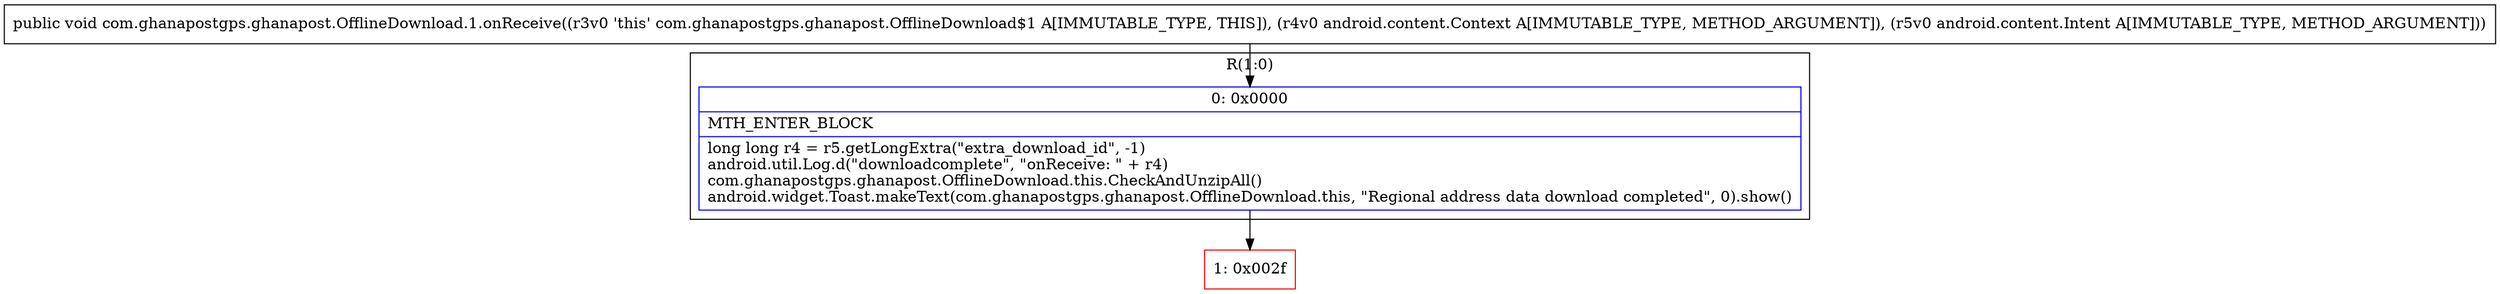digraph "CFG forcom.ghanapostgps.ghanapost.OfflineDownload.1.onReceive(Landroid\/content\/Context;Landroid\/content\/Intent;)V" {
subgraph cluster_Region_1397332849 {
label = "R(1:0)";
node [shape=record,color=blue];
Node_0 [shape=record,label="{0\:\ 0x0000|MTH_ENTER_BLOCK\l|long long r4 = r5.getLongExtra(\"extra_download_id\", \-1)\landroid.util.Log.d(\"downloadcomplete\", \"onReceive: \" + r4)\lcom.ghanapostgps.ghanapost.OfflineDownload.this.CheckAndUnzipAll()\landroid.widget.Toast.makeText(com.ghanapostgps.ghanapost.OfflineDownload.this, \"Regional address data download completed\", 0).show()\l}"];
}
Node_1 [shape=record,color=red,label="{1\:\ 0x002f}"];
MethodNode[shape=record,label="{public void com.ghanapostgps.ghanapost.OfflineDownload.1.onReceive((r3v0 'this' com.ghanapostgps.ghanapost.OfflineDownload$1 A[IMMUTABLE_TYPE, THIS]), (r4v0 android.content.Context A[IMMUTABLE_TYPE, METHOD_ARGUMENT]), (r5v0 android.content.Intent A[IMMUTABLE_TYPE, METHOD_ARGUMENT])) }"];
MethodNode -> Node_0;
Node_0 -> Node_1;
}

